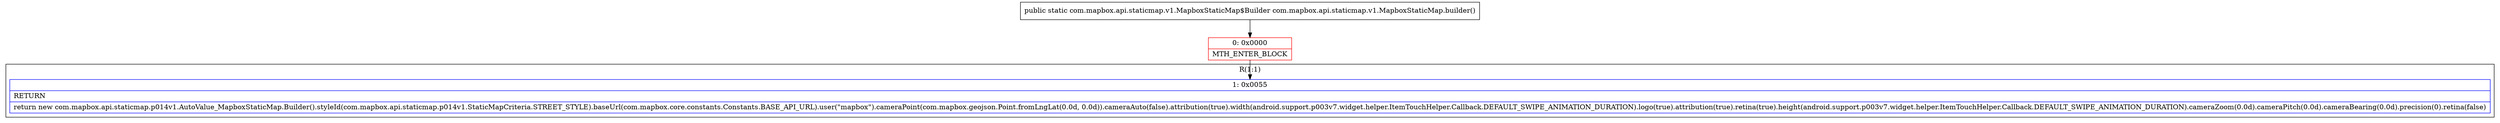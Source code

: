 digraph "CFG forcom.mapbox.api.staticmap.v1.MapboxStaticMap.builder()Lcom\/mapbox\/api\/staticmap\/v1\/MapboxStaticMap$Builder;" {
subgraph cluster_Region_766575210 {
label = "R(1:1)";
node [shape=record,color=blue];
Node_1 [shape=record,label="{1\:\ 0x0055|RETURN\l|return new com.mapbox.api.staticmap.p014v1.AutoValue_MapboxStaticMap.Builder().styleId(com.mapbox.api.staticmap.p014v1.StaticMapCriteria.STREET_STYLE).baseUrl(com.mapbox.core.constants.Constants.BASE_API_URL).user(\"mapbox\").cameraPoint(com.mapbox.geojson.Point.fromLngLat(0.0d, 0.0d)).cameraAuto(false).attribution(true).width(android.support.p003v7.widget.helper.ItemTouchHelper.Callback.DEFAULT_SWIPE_ANIMATION_DURATION).logo(true).attribution(true).retina(true).height(android.support.p003v7.widget.helper.ItemTouchHelper.Callback.DEFAULT_SWIPE_ANIMATION_DURATION).cameraZoom(0.0d).cameraPitch(0.0d).cameraBearing(0.0d).precision(0).retina(false)\l}"];
}
Node_0 [shape=record,color=red,label="{0\:\ 0x0000|MTH_ENTER_BLOCK\l}"];
MethodNode[shape=record,label="{public static com.mapbox.api.staticmap.v1.MapboxStaticMap$Builder com.mapbox.api.staticmap.v1.MapboxStaticMap.builder() }"];
MethodNode -> Node_0;
Node_0 -> Node_1;
}

